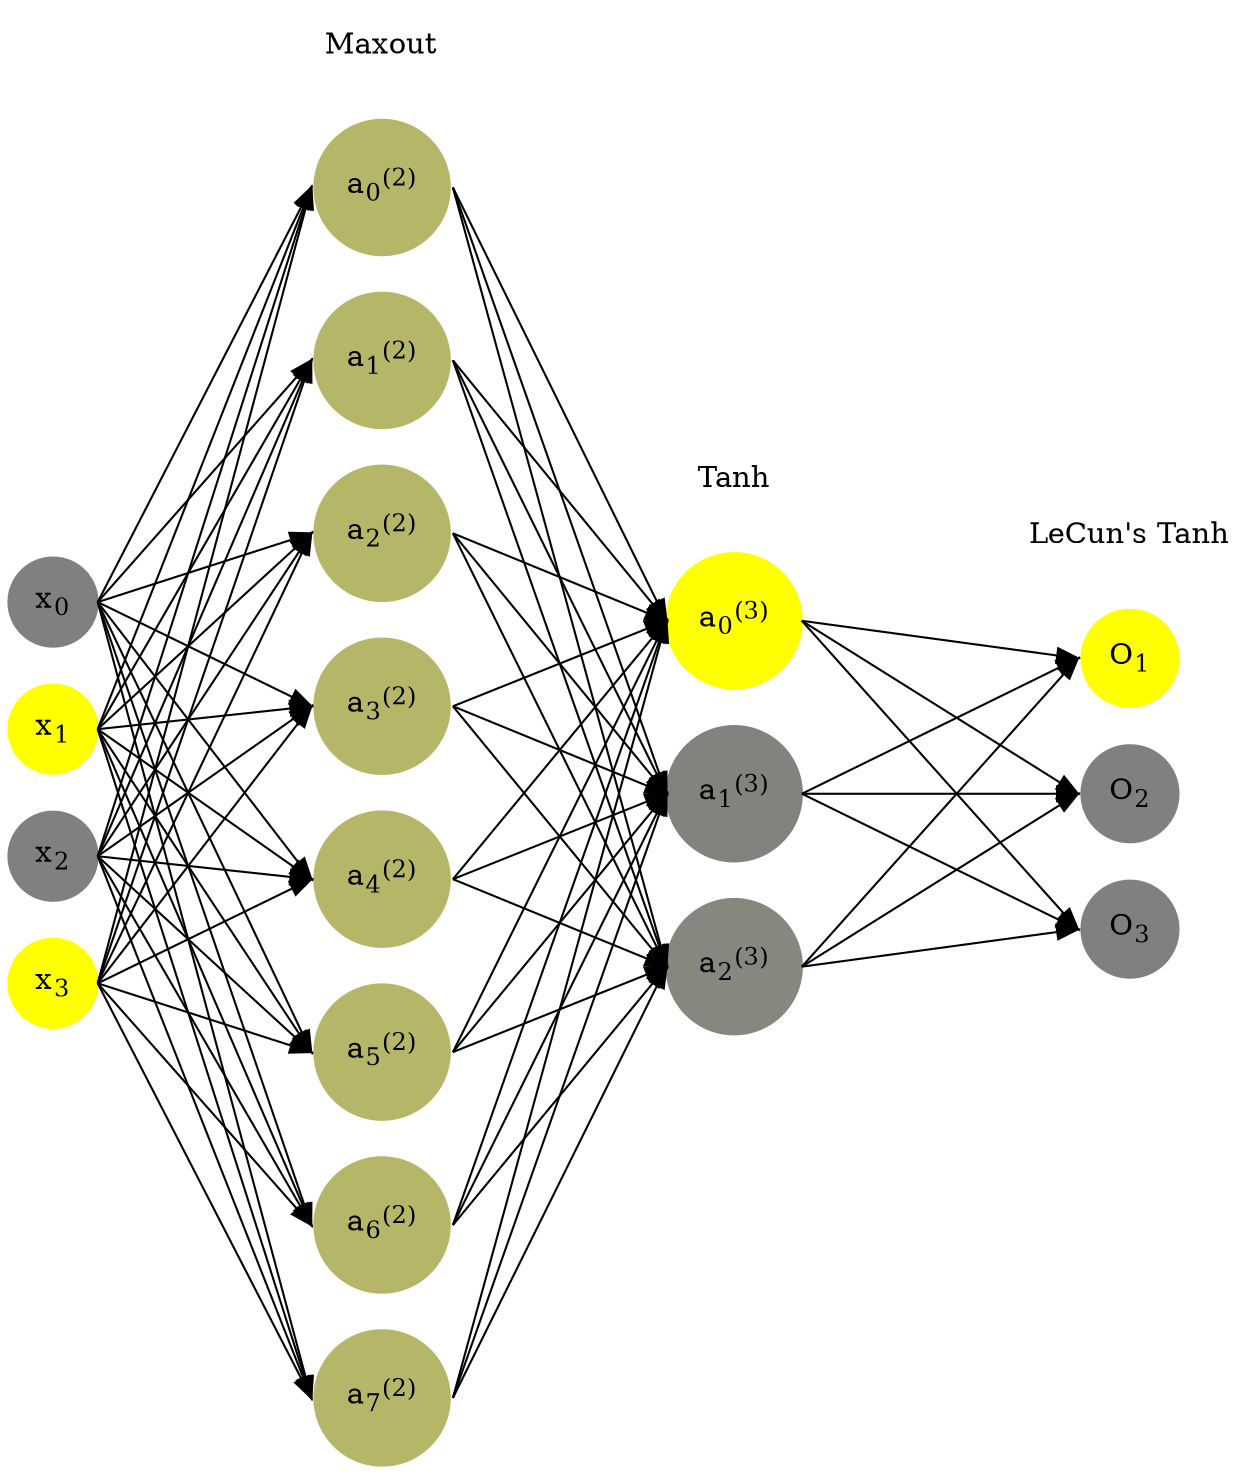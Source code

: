 digraph G {
	rankdir = LR;
	splines=false;
	edge[style=invis];
	ranksep= 1.4;
	{
	node [shape=circle, color="0.1667, 0.0, 0.5", style=filled, fillcolor="0.1667, 0.0, 0.5"];
	x0 [label=<x<sub>0</sub>>];
	}
	{
	node [shape=circle, color="0.1667, 1.0, 1.0", style=filled, fillcolor="0.1667, 1.0, 1.0"];
	x1 [label=<x<sub>1</sub>>];
	}
	{
	node [shape=circle, color="0.1667, 0.0, 0.5", style=filled, fillcolor="0.1667, 0.0, 0.5"];
	x2 [label=<x<sub>2</sub>>];
	}
	{
	node [shape=circle, color="0.1667, 1.0, 1.0", style=filled, fillcolor="0.1667, 1.0, 1.0"];
	x3 [label=<x<sub>3</sub>>];
	}
	{
	node [shape=circle, color="0.1667, 0.424004, 0.712002", style=filled, fillcolor="0.1667, 0.424004, 0.712002"];
	a02 [label=<a<sub>0</sub><sup>(2)</sup>>];
	}
	{
	node [shape=circle, color="0.1667, 0.424004, 0.712002", style=filled, fillcolor="0.1667, 0.424004, 0.712002"];
	a12 [label=<a<sub>1</sub><sup>(2)</sup>>];
	}
	{
	node [shape=circle, color="0.1667, 0.424004, 0.712002", style=filled, fillcolor="0.1667, 0.424004, 0.712002"];
	a22 [label=<a<sub>2</sub><sup>(2)</sup>>];
	}
	{
	node [shape=circle, color="0.1667, 0.424004, 0.712002", style=filled, fillcolor="0.1667, 0.424004, 0.712002"];
	a32 [label=<a<sub>3</sub><sup>(2)</sup>>];
	}
	{
	node [shape=circle, color="0.1667, 0.424004, 0.712002", style=filled, fillcolor="0.1667, 0.424004, 0.712002"];
	a42 [label=<a<sub>4</sub><sup>(2)</sup>>];
	}
	{
	node [shape=circle, color="0.1667, 0.424004, 0.712002", style=filled, fillcolor="0.1667, 0.424004, 0.712002"];
	a52 [label=<a<sub>5</sub><sup>(2)</sup>>];
	}
	{
	node [shape=circle, color="0.1667, 0.424004, 0.712002", style=filled, fillcolor="0.1667, 0.424004, 0.712002"];
	a62 [label=<a<sub>6</sub><sup>(2)</sup>>];
	}
	{
	node [shape=circle, color="0.1667, 0.424004, 0.712002", style=filled, fillcolor="0.1667, 0.424004, 0.712002"];
	a72 [label=<a<sub>7</sub><sup>(2)</sup>>];
	}
	{
	node [shape=circle, color="0.1667, 0.995590, 0.997795", style=filled, fillcolor="0.1667, 0.995590, 0.997795"];
	a03 [label=<a<sub>0</sub><sup>(3)</sup>>];
	}
	{
	node [shape=circle, color="0.1667, 0.020681, 0.510341", style=filled, fillcolor="0.1667, 0.020681, 0.510341"];
	a13 [label=<a<sub>1</sub><sup>(3)</sup>>];
	}
	{
	node [shape=circle, color="0.1667, 0.062031, 0.531015", style=filled, fillcolor="0.1667, 0.062031, 0.531015"];
	a23 [label=<a<sub>2</sub><sup>(3)</sup>>];
	}
	{
	node [shape=circle, color="0.1667, 1.0, 1.0", style=filled, fillcolor="0.1667, 1.0, 1.0"];
	O1 [label=<O<sub>1</sub>>];
	}
	{
	node [shape=circle, color="0.1667, 0.0, 0.5", style=filled, fillcolor="0.1667, 0.0, 0.5"];
	O2 [label=<O<sub>2</sub>>];
	}
	{
	node [shape=circle, color="0.1667, 0.0, 0.5", style=filled, fillcolor="0.1667, 0.0, 0.5"];
	O3 [label=<O<sub>3</sub>>];
	}
	{
	rank=same;
	x0->x1->x2->x3;
	}
	{
	rank=same;
	a02->a12->a22->a32->a42->a52->a62->a72;
	}
	{
	rank=same;
	a03->a13->a23;
	}
	{
	rank=same;
	O1->O2->O3;
	}
	l1 [shape=plaintext,label="Maxout"];
	l1->a02;
	{rank=same; l1;a02};
	l2 [shape=plaintext,label="Tanh"];
	l2->a03;
	{rank=same; l2;a03};
	l3 [shape=plaintext,label="LeCun's Tanh"];
	l3->O1;
	{rank=same; l3;O1};
edge[style=solid, tailport=e, headport=w];
	{x0;x1;x2;x3} -> {a02;a12;a22;a32;a42;a52;a62;a72};
	{a02;a12;a22;a32;a42;a52;a62;a72} -> {a03;a13;a23};
	{a03;a13;a23} -> {O1,O2,O3};
}